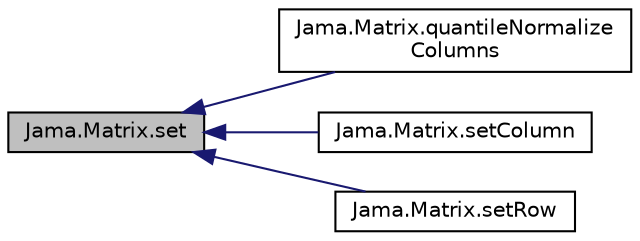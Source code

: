 digraph "Jama.Matrix.set"
{
  edge [fontname="Helvetica",fontsize="10",labelfontname="Helvetica",labelfontsize="10"];
  node [fontname="Helvetica",fontsize="10",shape=record];
  rankdir="LR";
  Node1 [label="Jama.Matrix.set",height=0.2,width=0.4,color="black", fillcolor="grey75", style="filled" fontcolor="black"];
  Node1 -> Node2 [dir="back",color="midnightblue",fontsize="10",style="solid",fontname="Helvetica"];
  Node2 [label="Jama.Matrix.quantileNormalize\lColumns",height=0.2,width=0.4,color="black", fillcolor="white", style="filled",URL="$class_jama_1_1_matrix.html#a19550f24e4ea8ec323879e525d7f3f18"];
  Node1 -> Node3 [dir="back",color="midnightblue",fontsize="10",style="solid",fontname="Helvetica"];
  Node3 [label="Jama.Matrix.setColumn",height=0.2,width=0.4,color="black", fillcolor="white", style="filled",URL="$class_jama_1_1_matrix.html#a9d5823758d0a73cd1e729915d32db5ec"];
  Node1 -> Node4 [dir="back",color="midnightblue",fontsize="10",style="solid",fontname="Helvetica"];
  Node4 [label="Jama.Matrix.setRow",height=0.2,width=0.4,color="black", fillcolor="white", style="filled",URL="$class_jama_1_1_matrix.html#a4c38cfb681b2d2a64c29467b2a08c045"];
}
